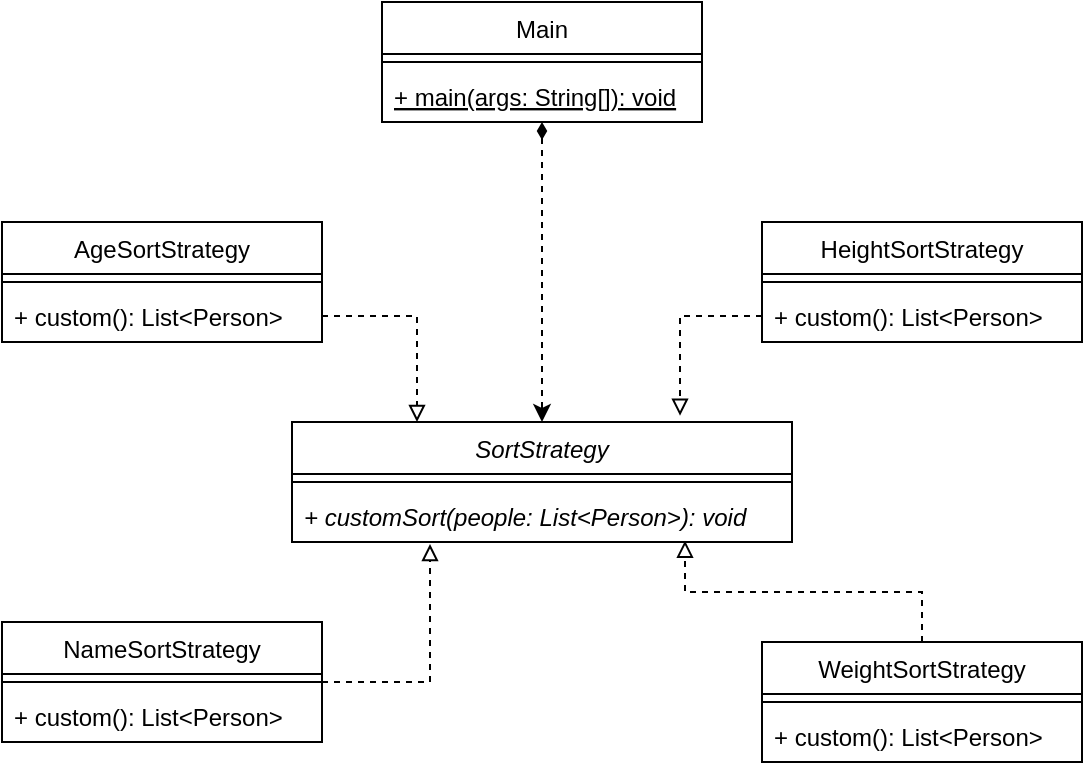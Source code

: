 <mxfile version="17.4.5" type="github">
  <diagram id="C5RBs43oDa-KdzZeNtuy" name="Page-1">
    <mxGraphModel dx="1381" dy="764" grid="1" gridSize="10" guides="1" tooltips="1" connect="1" arrows="1" fold="1" page="1" pageScale="1" pageWidth="827" pageHeight="1169" math="0" shadow="0">
      <root>
        <mxCell id="WIyWlLk6GJQsqaUBKTNV-0" />
        <mxCell id="WIyWlLk6GJQsqaUBKTNV-1" parent="WIyWlLk6GJQsqaUBKTNV-0" />
        <mxCell id="KJMoadVovnD6J9L6bgp1-1" value="SortStrategy" style="swimlane;fontStyle=2;align=center;verticalAlign=top;childLayout=stackLayout;horizontal=1;startSize=26;horizontalStack=0;resizeParent=1;resizeParentMax=0;resizeLast=0;collapsible=1;marginBottom=0;" vertex="1" parent="WIyWlLk6GJQsqaUBKTNV-1">
          <mxGeometry x="165" y="290" width="250" height="60" as="geometry" />
        </mxCell>
        <mxCell id="KJMoadVovnD6J9L6bgp1-3" value="" style="line;strokeWidth=1;fillColor=none;align=left;verticalAlign=middle;spacingTop=-1;spacingLeft=3;spacingRight=3;rotatable=0;labelPosition=right;points=[];portConstraint=eastwest;" vertex="1" parent="KJMoadVovnD6J9L6bgp1-1">
          <mxGeometry y="26" width="250" height="8" as="geometry" />
        </mxCell>
        <mxCell id="KJMoadVovnD6J9L6bgp1-4" value="+ customSort(people: List&lt;Person&gt;): void" style="text;strokeColor=none;fillColor=none;align=left;verticalAlign=top;spacingLeft=4;spacingRight=4;overflow=hidden;rotatable=0;points=[[0,0.5],[1,0.5]];portConstraint=eastwest;fontStyle=2" vertex="1" parent="KJMoadVovnD6J9L6bgp1-1">
          <mxGeometry y="34" width="250" height="26" as="geometry" />
        </mxCell>
        <mxCell id="KJMoadVovnD6J9L6bgp1-9" style="edgeStyle=orthogonalEdgeStyle;rounded=0;orthogonalLoop=1;jettySize=auto;html=1;entryX=0.5;entryY=0;entryDx=0;entryDy=0;dashed=1;startArrow=diamondThin;startFill=1;" edge="1" parent="WIyWlLk6GJQsqaUBKTNV-1" source="KJMoadVovnD6J9L6bgp1-5" target="KJMoadVovnD6J9L6bgp1-1">
          <mxGeometry relative="1" as="geometry" />
        </mxCell>
        <mxCell id="KJMoadVovnD6J9L6bgp1-5" value="Main" style="swimlane;fontStyle=0;align=center;verticalAlign=top;childLayout=stackLayout;horizontal=1;startSize=26;horizontalStack=0;resizeParent=1;resizeParentMax=0;resizeLast=0;collapsible=1;marginBottom=0;" vertex="1" parent="WIyWlLk6GJQsqaUBKTNV-1">
          <mxGeometry x="210" y="80" width="160" height="60" as="geometry" />
        </mxCell>
        <mxCell id="KJMoadVovnD6J9L6bgp1-6" value="" style="line;strokeWidth=1;fillColor=none;align=left;verticalAlign=middle;spacingTop=-1;spacingLeft=3;spacingRight=3;rotatable=0;labelPosition=right;points=[];portConstraint=eastwest;" vertex="1" parent="KJMoadVovnD6J9L6bgp1-5">
          <mxGeometry y="26" width="160" height="8" as="geometry" />
        </mxCell>
        <mxCell id="KJMoadVovnD6J9L6bgp1-7" value="+ main(args: String[]): void" style="text;strokeColor=none;fillColor=none;align=left;verticalAlign=top;spacingLeft=4;spacingRight=4;overflow=hidden;rotatable=0;points=[[0,0.5],[1,0.5]];portConstraint=eastwest;fontStyle=4" vertex="1" parent="KJMoadVovnD6J9L6bgp1-5">
          <mxGeometry y="34" width="160" height="26" as="geometry" />
        </mxCell>
        <mxCell id="KJMoadVovnD6J9L6bgp1-10" value="AgeSortStrategy" style="swimlane;fontStyle=0;align=center;verticalAlign=top;childLayout=stackLayout;horizontal=1;startSize=26;horizontalStack=0;resizeParent=1;resizeParentMax=0;resizeLast=0;collapsible=1;marginBottom=0;" vertex="1" parent="WIyWlLk6GJQsqaUBKTNV-1">
          <mxGeometry x="20" y="190" width="160" height="60" as="geometry" />
        </mxCell>
        <mxCell id="KJMoadVovnD6J9L6bgp1-11" value="" style="line;strokeWidth=1;fillColor=none;align=left;verticalAlign=middle;spacingTop=-1;spacingLeft=3;spacingRight=3;rotatable=0;labelPosition=right;points=[];portConstraint=eastwest;" vertex="1" parent="KJMoadVovnD6J9L6bgp1-10">
          <mxGeometry y="26" width="160" height="8" as="geometry" />
        </mxCell>
        <mxCell id="KJMoadVovnD6J9L6bgp1-12" value="+ custom(): List&lt;Person&gt;" style="text;strokeColor=none;fillColor=none;align=left;verticalAlign=top;spacingLeft=4;spacingRight=4;overflow=hidden;rotatable=0;points=[[0,0.5],[1,0.5]];portConstraint=eastwest;fontStyle=0" vertex="1" parent="KJMoadVovnD6J9L6bgp1-10">
          <mxGeometry y="34" width="160" height="26" as="geometry" />
        </mxCell>
        <mxCell id="KJMoadVovnD6J9L6bgp1-14" style="edgeStyle=orthogonalEdgeStyle;rounded=0;orthogonalLoop=1;jettySize=auto;html=1;exitX=1;exitY=0.5;exitDx=0;exitDy=0;entryX=0.25;entryY=0;entryDx=0;entryDy=0;dashed=1;startArrow=none;startFill=0;endArrow=block;endFill=0;" edge="1" parent="WIyWlLk6GJQsqaUBKTNV-1" source="KJMoadVovnD6J9L6bgp1-12" target="KJMoadVovnD6J9L6bgp1-1">
          <mxGeometry relative="1" as="geometry" />
        </mxCell>
        <mxCell id="KJMoadVovnD6J9L6bgp1-15" value="HeightSortStrategy" style="swimlane;fontStyle=0;align=center;verticalAlign=top;childLayout=stackLayout;horizontal=1;startSize=26;horizontalStack=0;resizeParent=1;resizeParentMax=0;resizeLast=0;collapsible=1;marginBottom=0;" vertex="1" parent="WIyWlLk6GJQsqaUBKTNV-1">
          <mxGeometry x="400" y="190" width="160" height="60" as="geometry" />
        </mxCell>
        <mxCell id="KJMoadVovnD6J9L6bgp1-16" value="" style="line;strokeWidth=1;fillColor=none;align=left;verticalAlign=middle;spacingTop=-1;spacingLeft=3;spacingRight=3;rotatable=0;labelPosition=right;points=[];portConstraint=eastwest;" vertex="1" parent="KJMoadVovnD6J9L6bgp1-15">
          <mxGeometry y="26" width="160" height="8" as="geometry" />
        </mxCell>
        <mxCell id="KJMoadVovnD6J9L6bgp1-17" value="+ custom(): List&lt;Person&gt;" style="text;strokeColor=none;fillColor=none;align=left;verticalAlign=top;spacingLeft=4;spacingRight=4;overflow=hidden;rotatable=0;points=[[0,0.5],[1,0.5]];portConstraint=eastwest;fontStyle=0" vertex="1" parent="KJMoadVovnD6J9L6bgp1-15">
          <mxGeometry y="34" width="160" height="26" as="geometry" />
        </mxCell>
        <mxCell id="KJMoadVovnD6J9L6bgp1-18" style="edgeStyle=orthogonalEdgeStyle;rounded=0;orthogonalLoop=1;jettySize=auto;html=1;exitX=0;exitY=0.5;exitDx=0;exitDy=0;entryX=0.776;entryY=-0.053;entryDx=0;entryDy=0;entryPerimeter=0;dashed=1;startArrow=none;startFill=0;endArrow=block;endFill=0;" edge="1" parent="WIyWlLk6GJQsqaUBKTNV-1" source="KJMoadVovnD6J9L6bgp1-17" target="KJMoadVovnD6J9L6bgp1-1">
          <mxGeometry relative="1" as="geometry" />
        </mxCell>
        <mxCell id="KJMoadVovnD6J9L6bgp1-22" style="edgeStyle=orthogonalEdgeStyle;rounded=0;orthogonalLoop=1;jettySize=auto;html=1;exitX=1;exitY=0.5;exitDx=0;exitDy=0;entryX=0.276;entryY=1.038;entryDx=0;entryDy=0;entryPerimeter=0;dashed=1;startArrow=none;startFill=0;endArrow=block;endFill=0;" edge="1" parent="WIyWlLk6GJQsqaUBKTNV-1" source="KJMoadVovnD6J9L6bgp1-19" target="KJMoadVovnD6J9L6bgp1-4">
          <mxGeometry relative="1" as="geometry" />
        </mxCell>
        <mxCell id="KJMoadVovnD6J9L6bgp1-19" value="NameSortStrategy" style="swimlane;fontStyle=0;align=center;verticalAlign=top;childLayout=stackLayout;horizontal=1;startSize=26;horizontalStack=0;resizeParent=1;resizeParentMax=0;resizeLast=0;collapsible=1;marginBottom=0;" vertex="1" parent="WIyWlLk6GJQsqaUBKTNV-1">
          <mxGeometry x="20" y="390" width="160" height="60" as="geometry" />
        </mxCell>
        <mxCell id="KJMoadVovnD6J9L6bgp1-20" value="" style="line;strokeWidth=1;fillColor=none;align=left;verticalAlign=middle;spacingTop=-1;spacingLeft=3;spacingRight=3;rotatable=0;labelPosition=right;points=[];portConstraint=eastwest;" vertex="1" parent="KJMoadVovnD6J9L6bgp1-19">
          <mxGeometry y="26" width="160" height="8" as="geometry" />
        </mxCell>
        <mxCell id="KJMoadVovnD6J9L6bgp1-21" value="+ custom(): List&lt;Person&gt;" style="text;strokeColor=none;fillColor=none;align=left;verticalAlign=top;spacingLeft=4;spacingRight=4;overflow=hidden;rotatable=0;points=[[0,0.5],[1,0.5]];portConstraint=eastwest;fontStyle=0" vertex="1" parent="KJMoadVovnD6J9L6bgp1-19">
          <mxGeometry y="34" width="160" height="26" as="geometry" />
        </mxCell>
        <mxCell id="KJMoadVovnD6J9L6bgp1-26" style="edgeStyle=orthogonalEdgeStyle;rounded=0;orthogonalLoop=1;jettySize=auto;html=1;entryX=0.786;entryY=0.974;entryDx=0;entryDy=0;entryPerimeter=0;dashed=1;startArrow=none;startFill=0;endArrow=block;endFill=0;" edge="1" parent="WIyWlLk6GJQsqaUBKTNV-1" source="KJMoadVovnD6J9L6bgp1-23" target="KJMoadVovnD6J9L6bgp1-4">
          <mxGeometry relative="1" as="geometry" />
        </mxCell>
        <mxCell id="KJMoadVovnD6J9L6bgp1-23" value="WeightSortStrategy" style="swimlane;fontStyle=0;align=center;verticalAlign=top;childLayout=stackLayout;horizontal=1;startSize=26;horizontalStack=0;resizeParent=1;resizeParentMax=0;resizeLast=0;collapsible=1;marginBottom=0;" vertex="1" parent="WIyWlLk6GJQsqaUBKTNV-1">
          <mxGeometry x="400" y="400" width="160" height="60" as="geometry" />
        </mxCell>
        <mxCell id="KJMoadVovnD6J9L6bgp1-24" value="" style="line;strokeWidth=1;fillColor=none;align=left;verticalAlign=middle;spacingTop=-1;spacingLeft=3;spacingRight=3;rotatable=0;labelPosition=right;points=[];portConstraint=eastwest;" vertex="1" parent="KJMoadVovnD6J9L6bgp1-23">
          <mxGeometry y="26" width="160" height="8" as="geometry" />
        </mxCell>
        <mxCell id="KJMoadVovnD6J9L6bgp1-25" value="+ custom(): List&lt;Person&gt;" style="text;strokeColor=none;fillColor=none;align=left;verticalAlign=top;spacingLeft=4;spacingRight=4;overflow=hidden;rotatable=0;points=[[0,0.5],[1,0.5]];portConstraint=eastwest;fontStyle=0" vertex="1" parent="KJMoadVovnD6J9L6bgp1-23">
          <mxGeometry y="34" width="160" height="26" as="geometry" />
        </mxCell>
      </root>
    </mxGraphModel>
  </diagram>
</mxfile>
